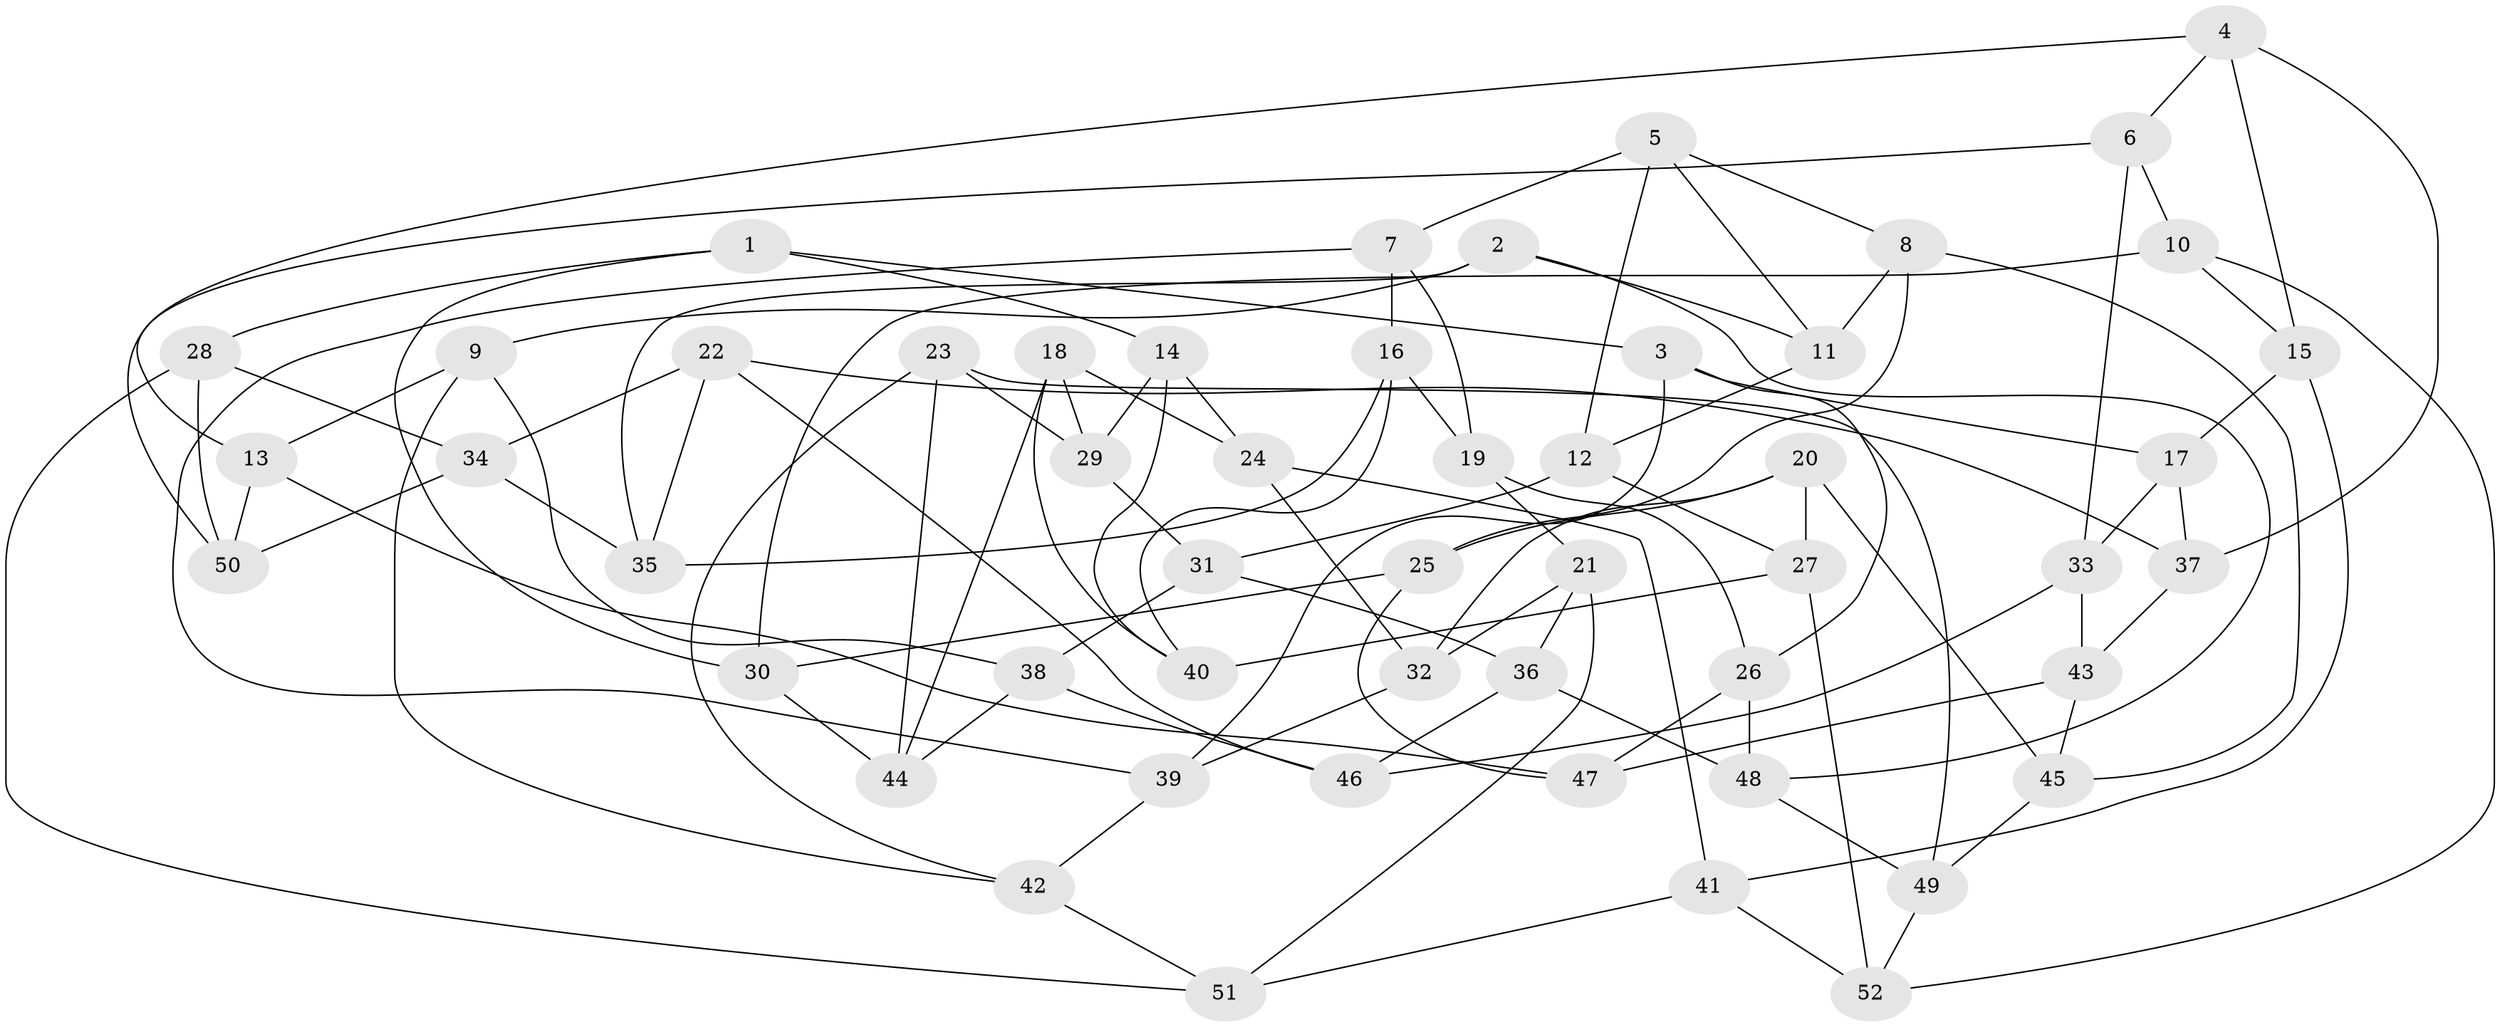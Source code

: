 // Generated by graph-tools (version 1.1) at 2025/11/02/27/25 16:11:47]
// undirected, 52 vertices, 104 edges
graph export_dot {
graph [start="1"]
  node [color=gray90,style=filled];
  1;
  2;
  3;
  4;
  5;
  6;
  7;
  8;
  9;
  10;
  11;
  12;
  13;
  14;
  15;
  16;
  17;
  18;
  19;
  20;
  21;
  22;
  23;
  24;
  25;
  26;
  27;
  28;
  29;
  30;
  31;
  32;
  33;
  34;
  35;
  36;
  37;
  38;
  39;
  40;
  41;
  42;
  43;
  44;
  45;
  46;
  47;
  48;
  49;
  50;
  51;
  52;
  1 -- 14;
  1 -- 3;
  1 -- 28;
  1 -- 30;
  2 -- 35;
  2 -- 11;
  2 -- 9;
  2 -- 48;
  3 -- 26;
  3 -- 39;
  3 -- 17;
  4 -- 13;
  4 -- 6;
  4 -- 37;
  4 -- 15;
  5 -- 12;
  5 -- 8;
  5 -- 7;
  5 -- 11;
  6 -- 10;
  6 -- 33;
  6 -- 50;
  7 -- 39;
  7 -- 19;
  7 -- 16;
  8 -- 25;
  8 -- 45;
  8 -- 11;
  9 -- 13;
  9 -- 42;
  9 -- 38;
  10 -- 15;
  10 -- 30;
  10 -- 52;
  11 -- 12;
  12 -- 27;
  12 -- 31;
  13 -- 50;
  13 -- 47;
  14 -- 29;
  14 -- 24;
  14 -- 40;
  15 -- 41;
  15 -- 17;
  16 -- 35;
  16 -- 19;
  16 -- 40;
  17 -- 33;
  17 -- 37;
  18 -- 44;
  18 -- 29;
  18 -- 40;
  18 -- 24;
  19 -- 21;
  19 -- 26;
  20 -- 45;
  20 -- 25;
  20 -- 27;
  20 -- 32;
  21 -- 36;
  21 -- 51;
  21 -- 32;
  22 -- 34;
  22 -- 35;
  22 -- 46;
  22 -- 37;
  23 -- 44;
  23 -- 49;
  23 -- 29;
  23 -- 42;
  24 -- 41;
  24 -- 32;
  25 -- 30;
  25 -- 47;
  26 -- 48;
  26 -- 47;
  27 -- 40;
  27 -- 52;
  28 -- 51;
  28 -- 34;
  28 -- 50;
  29 -- 31;
  30 -- 44;
  31 -- 36;
  31 -- 38;
  32 -- 39;
  33 -- 43;
  33 -- 46;
  34 -- 35;
  34 -- 50;
  36 -- 46;
  36 -- 48;
  37 -- 43;
  38 -- 46;
  38 -- 44;
  39 -- 42;
  41 -- 51;
  41 -- 52;
  42 -- 51;
  43 -- 47;
  43 -- 45;
  45 -- 49;
  48 -- 49;
  49 -- 52;
}
